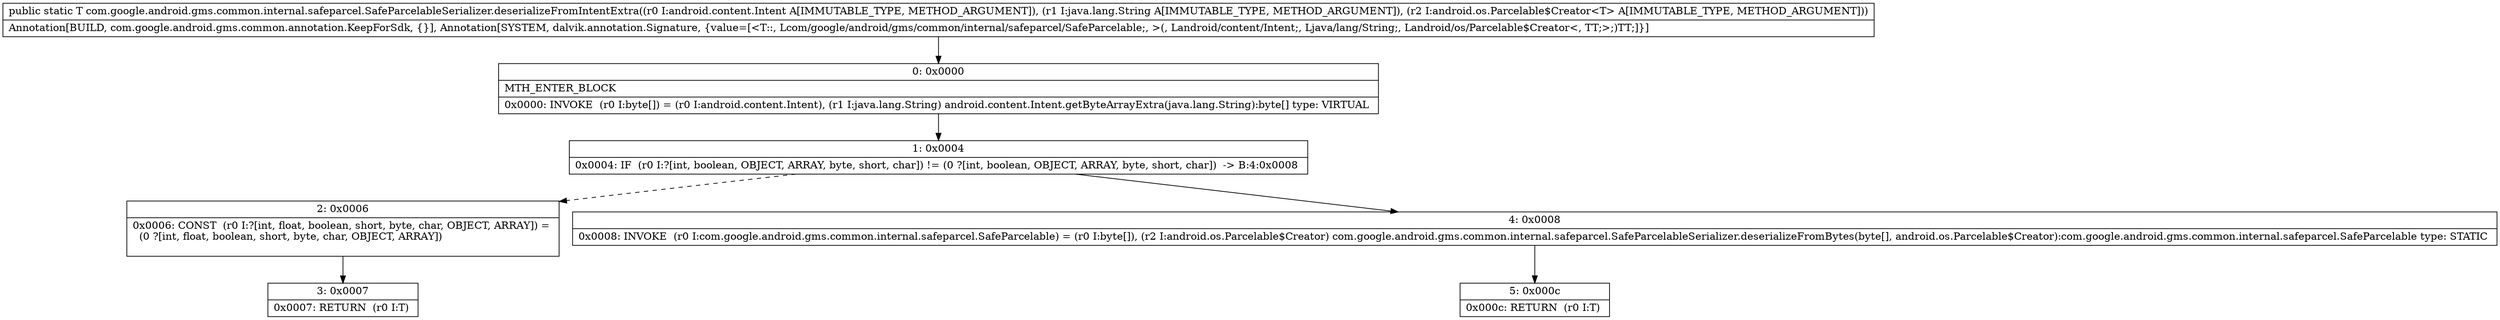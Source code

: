 digraph "CFG forcom.google.android.gms.common.internal.safeparcel.SafeParcelableSerializer.deserializeFromIntentExtra(Landroid\/content\/Intent;Ljava\/lang\/String;Landroid\/os\/Parcelable$Creator;)Lcom\/google\/android\/gms\/common\/internal\/safeparcel\/SafeParcelable;" {
Node_0 [shape=record,label="{0\:\ 0x0000|MTH_ENTER_BLOCK\l|0x0000: INVOKE  (r0 I:byte[]) = (r0 I:android.content.Intent), (r1 I:java.lang.String) android.content.Intent.getByteArrayExtra(java.lang.String):byte[] type: VIRTUAL \l}"];
Node_1 [shape=record,label="{1\:\ 0x0004|0x0004: IF  (r0 I:?[int, boolean, OBJECT, ARRAY, byte, short, char]) != (0 ?[int, boolean, OBJECT, ARRAY, byte, short, char])  \-\> B:4:0x0008 \l}"];
Node_2 [shape=record,label="{2\:\ 0x0006|0x0006: CONST  (r0 I:?[int, float, boolean, short, byte, char, OBJECT, ARRAY]) = \l  (0 ?[int, float, boolean, short, byte, char, OBJECT, ARRAY])\l \l}"];
Node_3 [shape=record,label="{3\:\ 0x0007|0x0007: RETURN  (r0 I:T) \l}"];
Node_4 [shape=record,label="{4\:\ 0x0008|0x0008: INVOKE  (r0 I:com.google.android.gms.common.internal.safeparcel.SafeParcelable) = (r0 I:byte[]), (r2 I:android.os.Parcelable$Creator) com.google.android.gms.common.internal.safeparcel.SafeParcelableSerializer.deserializeFromBytes(byte[], android.os.Parcelable$Creator):com.google.android.gms.common.internal.safeparcel.SafeParcelable type: STATIC \l}"];
Node_5 [shape=record,label="{5\:\ 0x000c|0x000c: RETURN  (r0 I:T) \l}"];
MethodNode[shape=record,label="{public static T com.google.android.gms.common.internal.safeparcel.SafeParcelableSerializer.deserializeFromIntentExtra((r0 I:android.content.Intent A[IMMUTABLE_TYPE, METHOD_ARGUMENT]), (r1 I:java.lang.String A[IMMUTABLE_TYPE, METHOD_ARGUMENT]), (r2 I:android.os.Parcelable$Creator\<T\> A[IMMUTABLE_TYPE, METHOD_ARGUMENT]))  | Annotation[BUILD, com.google.android.gms.common.annotation.KeepForSdk, \{\}], Annotation[SYSTEM, dalvik.annotation.Signature, \{value=[\<T::, Lcom\/google\/android\/gms\/common\/internal\/safeparcel\/SafeParcelable;, \>(, Landroid\/content\/Intent;, Ljava\/lang\/String;, Landroid\/os\/Parcelable$Creator\<, TT;\>;)TT;]\}]\l}"];
MethodNode -> Node_0;
Node_0 -> Node_1;
Node_1 -> Node_2[style=dashed];
Node_1 -> Node_4;
Node_2 -> Node_3;
Node_4 -> Node_5;
}

